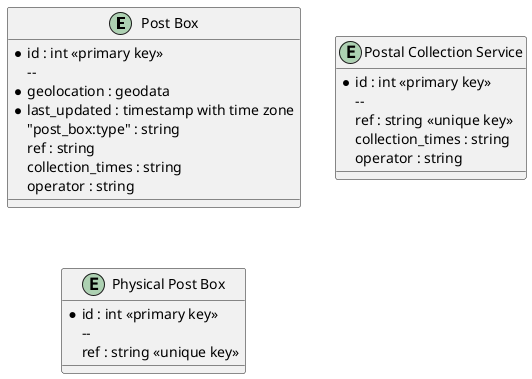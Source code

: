 @startuml


entity "Post Box" as amenity=post_box {

  *id : int <<primary key>>
  --
  * geolocation : geodata
  *last_updated : timestamp with time zone
  "post_box:type" : string
  ref : string
  collection_times : string
  operator : string
}

entity "Postal Collection Service" as service=postal_collection {

  *id : int <<primary key>>
  --
  ref : string <<unique key>>
  collection_times : string
  operator : string
}

entity "Physical Post Box" as man_made=post_box {

  *id : int <<primary key>>
  --
  ref : string <<unique key>>
  
  }



@enduml
